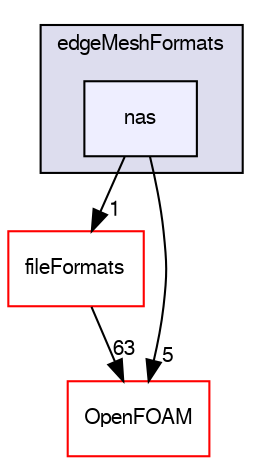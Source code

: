 digraph "src/edgeMesh/edgeMeshFormats/nas" {
  bgcolor=transparent;
  compound=true
  node [ fontsize="10", fontname="FreeSans"];
  edge [ labelfontsize="10", labelfontname="FreeSans"];
  subgraph clusterdir_0b3f7f46c9dc13de0ea8114aee8c4107 {
    graph [ bgcolor="#ddddee", pencolor="black", label="edgeMeshFormats" fontname="FreeSans", fontsize="10", URL="dir_0b3f7f46c9dc13de0ea8114aee8c4107.html"]
  dir_32f99c2b87ac36ecee44783aceaaccc3 [shape=box, label="nas", style="filled", fillcolor="#eeeeff", pencolor="black", URL="dir_32f99c2b87ac36ecee44783aceaaccc3.html"];
  }
  dir_b05602f37bb521a7142c0a3e200b5f35 [shape=box label="fileFormats" color="red" URL="dir_b05602f37bb521a7142c0a3e200b5f35.html"];
  dir_c5473ff19b20e6ec4dfe5c310b3778a8 [shape=box label="OpenFOAM" color="red" URL="dir_c5473ff19b20e6ec4dfe5c310b3778a8.html"];
  dir_32f99c2b87ac36ecee44783aceaaccc3->dir_b05602f37bb521a7142c0a3e200b5f35 [headlabel="1", labeldistance=1.5 headhref="dir_000716_000736.html"];
  dir_32f99c2b87ac36ecee44783aceaaccc3->dir_c5473ff19b20e6ec4dfe5c310b3778a8 [headlabel="5", labeldistance=1.5 headhref="dir_000716_001732.html"];
  dir_b05602f37bb521a7142c0a3e200b5f35->dir_c5473ff19b20e6ec4dfe5c310b3778a8 [headlabel="63", labeldistance=1.5 headhref="dir_000736_001732.html"];
}
